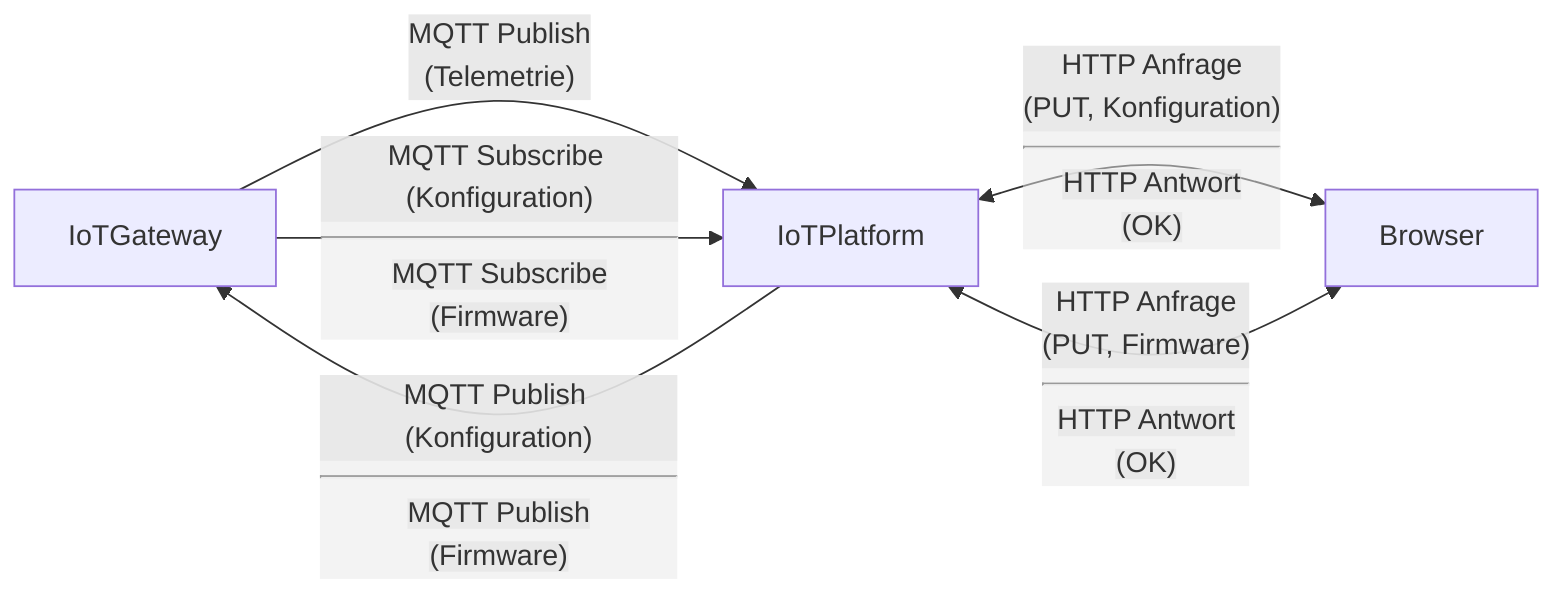 flowchart LR

    IoTGateway --"MQTT Publish<br/>(Telemetrie)"--> IoTPlatform
    IoTGateway --"MQTT Subscribe (Konfiguration)<hr/>MQTT Subscribe<br/>(Firmware)"--> IoTPlatform

    IoTPlatform --"MQTT Publish (Konfiguration)<hr/>MQTT Publish<br/>(Firmware)"--> IoTGateway

    IoTPlatform <--"HTTP Anfrage<br/>(PUT, Konfiguration)<hr/>HTTP Antwort<br/>(OK)"--> Browser
    IoTPlatform <--"HTTP Anfrage<br/>(PUT, Firmware)<hr/>HTTP Antwort<br/>(OK)"--> Browser